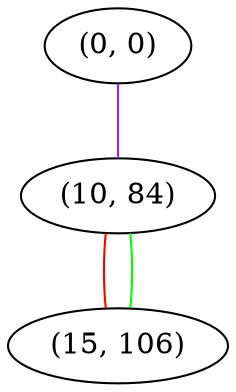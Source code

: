 graph "" {
"(0, 0)";
"(10, 84)";
"(15, 106)";
"(0, 0)" -- "(10, 84)"  [color=purple, key=0, weight=4];
"(10, 84)" -- "(15, 106)"  [color=red, key=0, weight=1];
"(10, 84)" -- "(15, 106)"  [color=green, key=1, weight=2];
}
